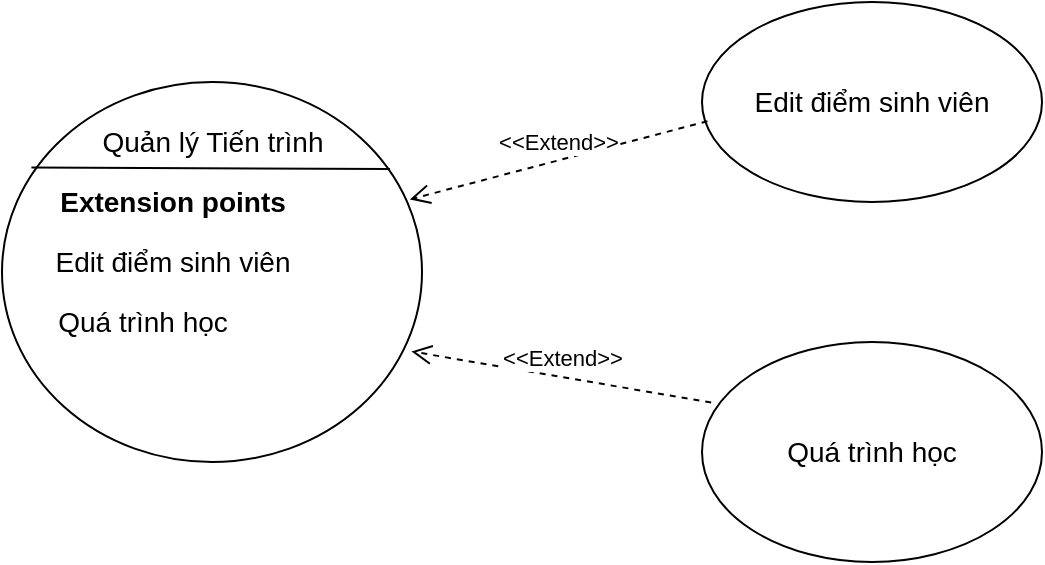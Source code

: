 <mxfile version="15.2.9" type="device"><diagram id="tJ501lQ9Ga7fWGlyStMJ" name="Page-1"><mxGraphModel dx="1038" dy="588" grid="1" gridSize="10" guides="1" tooltips="1" connect="1" arrows="1" fold="1" page="1" pageScale="1" pageWidth="827" pageHeight="1169" math="0" shadow="0"><root><mxCell id="0"/><mxCell id="1" parent="0"/><mxCell id="6eBJcjwJJYy2WYTHdJ9o-1" value="" style="ellipse;whiteSpace=wrap;html=1;" parent="1" vertex="1"><mxGeometry x="110" y="200" width="210" height="190" as="geometry"/></mxCell><mxCell id="6eBJcjwJJYy2WYTHdJ9o-2" value="" style="endArrow=none;html=1;exitX=0.07;exitY=0.225;exitDx=0;exitDy=0;exitPerimeter=0;entryX=0.924;entryY=0.229;entryDx=0;entryDy=0;entryPerimeter=0;" parent="1" source="6eBJcjwJJYy2WYTHdJ9o-1" target="6eBJcjwJJYy2WYTHdJ9o-1" edge="1"><mxGeometry width="50" height="50" relative="1" as="geometry"><mxPoint x="390" y="330" as="sourcePoint"/><mxPoint x="440" y="280" as="targetPoint"/></mxGeometry></mxCell><mxCell id="6eBJcjwJJYy2WYTHdJ9o-3" value="&lt;font style=&quot;font-size: 14px&quot;&gt;Quản lý Tiến trình&lt;/font&gt;" style="text;html=1;align=center;verticalAlign=middle;resizable=0;points=[];autosize=1;strokeColor=none;fillColor=none;" parent="1" vertex="1"><mxGeometry x="150" y="220" width="130" height="20" as="geometry"/></mxCell><mxCell id="6eBJcjwJJYy2WYTHdJ9o-4" value="&lt;span style=&quot;font-size: 14px&quot;&gt;Edit điểm sinh viên&lt;/span&gt;" style="text;html=1;align=center;verticalAlign=middle;resizable=0;points=[];autosize=1;strokeColor=none;fillColor=none;" parent="1" vertex="1"><mxGeometry x="130" y="280" width="130" height="20" as="geometry"/></mxCell><mxCell id="6eBJcjwJJYy2WYTHdJ9o-5" value="&lt;b&gt;&lt;font style=&quot;font-size: 14px&quot;&gt;Extension points&lt;/font&gt;&lt;/b&gt;" style="text;html=1;align=center;verticalAlign=middle;resizable=0;points=[];autosize=1;strokeColor=none;fillColor=none;" parent="1" vertex="1"><mxGeometry x="130" y="250" width="130" height="20" as="geometry"/></mxCell><mxCell id="6eBJcjwJJYy2WYTHdJ9o-6" value="&lt;font style=&quot;font-size: 14px&quot;&gt;Quá trình học&lt;/font&gt;" style="text;html=1;align=center;verticalAlign=middle;resizable=0;points=[];autosize=1;strokeColor=none;fillColor=none;" parent="1" vertex="1"><mxGeometry x="130" y="310" width="100" height="20" as="geometry"/></mxCell><mxCell id="6eBJcjwJJYy2WYTHdJ9o-8" value="&lt;span style=&quot;font-size: 14px&quot;&gt;Edit điểm sinh viên&lt;/span&gt;" style="ellipse;whiteSpace=wrap;html=1;" parent="1" vertex="1"><mxGeometry x="460" y="160" width="170" height="100" as="geometry"/></mxCell><mxCell id="6eBJcjwJJYy2WYTHdJ9o-13" value="&amp;lt;&amp;lt;Extend&amp;gt;&amp;gt;" style="html=1;verticalAlign=bottom;endArrow=open;dashed=1;endSize=8;exitX=0.016;exitY=0.596;exitDx=0;exitDy=0;entryX=0.971;entryY=0.309;entryDx=0;entryDy=0;entryPerimeter=0;exitPerimeter=0;" parent="1" source="6eBJcjwJJYy2WYTHdJ9o-8" edge="1" target="6eBJcjwJJYy2WYTHdJ9o-1"><mxGeometry relative="1" as="geometry"><mxPoint x="420" y="334" as="sourcePoint"/><mxPoint x="310" y="334" as="targetPoint"/></mxGeometry></mxCell><mxCell id="IDzhQ2rFWqf47DDB8JkW-2" value="&lt;font style=&quot;font-size: 14px&quot;&gt;Quá trình học&lt;/font&gt;" style="ellipse;whiteSpace=wrap;html=1;" parent="1" vertex="1"><mxGeometry x="460" y="330" width="170" height="110" as="geometry"/></mxCell><mxCell id="IDzhQ2rFWqf47DDB8JkW-3" value="&amp;lt;&amp;lt;Extend&amp;gt;&amp;gt;" style="html=1;verticalAlign=bottom;endArrow=open;dashed=1;endSize=8;exitX=0.027;exitY=0.275;exitDx=0;exitDy=0;exitPerimeter=0;entryX=0.975;entryY=0.709;entryDx=0;entryDy=0;entryPerimeter=0;" parent="1" source="IDzhQ2rFWqf47DDB8JkW-2" target="6eBJcjwJJYy2WYTHdJ9o-1" edge="1"><mxGeometry relative="1" as="geometry"><mxPoint x="425.56" y="365.6" as="sourcePoint"/><mxPoint x="320" y="344" as="targetPoint"/></mxGeometry></mxCell></root></mxGraphModel></diagram></mxfile>